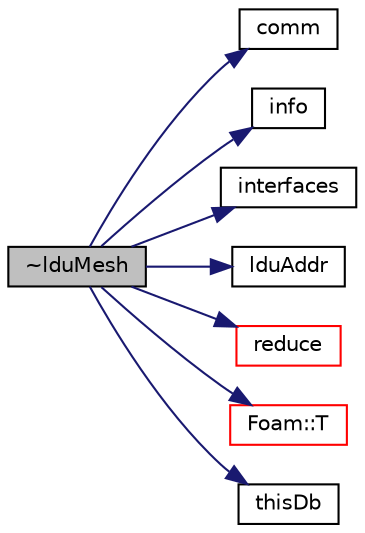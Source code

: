 digraph "~lduMesh"
{
  bgcolor="transparent";
  edge [fontname="Helvetica",fontsize="10",labelfontname="Helvetica",labelfontsize="10"];
  node [fontname="Helvetica",fontsize="10",shape=record];
  rankdir="LR";
  Node0 [label="~lduMesh",height=0.2,width=0.4,color="black", fillcolor="grey75", style="filled", fontcolor="black"];
  Node0 -> Node1 [color="midnightblue",fontsize="10",style="solid",fontname="Helvetica"];
  Node1 [label="comm",height=0.2,width=0.4,color="black",URL="$a28277.html#a0cbbacb7f81d23eab556e8696b08bdb2",tooltip="Return communicator used for parallel communication. "];
  Node0 -> Node2 [color="midnightblue",fontsize="10",style="solid",fontname="Helvetica"];
  Node2 [label="info",height=0.2,width=0.4,color="black",URL="$a28277.html#aaf028f2e73f46e3e2bd7f4bc7940bca2",tooltip="Return info proxy. "];
  Node0 -> Node3 [color="midnightblue",fontsize="10",style="solid",fontname="Helvetica"];
  Node3 [label="interfaces",height=0.2,width=0.4,color="black",URL="$a28277.html#abc0f20b01dc74c48d4f2da3c399f13b9",tooltip="Return a list of pointers for each patch. "];
  Node0 -> Node4 [color="midnightblue",fontsize="10",style="solid",fontname="Helvetica"];
  Node4 [label="lduAddr",height=0.2,width=0.4,color="black",URL="$a28277.html#af9d1b76b0bf69742df5ae6ea9ccdc729",tooltip="Return ldu addressing. "];
  Node0 -> Node5 [color="midnightblue",fontsize="10",style="solid",fontname="Helvetica"];
  Node5 [label="reduce",height=0.2,width=0.4,color="red",URL="$a28277.html#a6cec2e0995e9a4320332dc1f7367a10e",tooltip="Helper: reduce with current communicator. "];
  Node0 -> Node15 [color="midnightblue",fontsize="10",style="solid",fontname="Helvetica"];
  Node15 [label="Foam::T",height=0.2,width=0.4,color="red",URL="$a21851.html#ae57fda0abb14bb0944947c463c6e09d4"];
  Node0 -> Node25 [color="midnightblue",fontsize="10",style="solid",fontname="Helvetica"];
  Node25 [label="thisDb",height=0.2,width=0.4,color="black",URL="$a28277.html#a83b4b6e6a43285477e284433f80eed1b",tooltip="Return the object registry. "];
}
